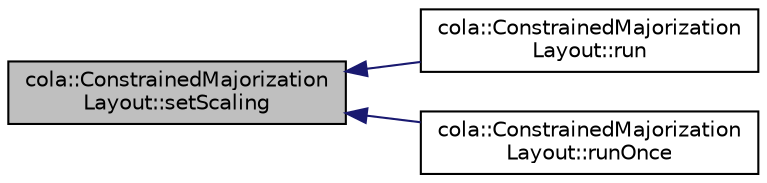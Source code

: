 digraph "cola::ConstrainedMajorizationLayout::setScaling"
{
  edge [fontname="Helvetica",fontsize="10",labelfontname="Helvetica",labelfontsize="10"];
  node [fontname="Helvetica",fontsize="10",shape=record];
  rankdir="LR";
  Node23 [label="cola::ConstrainedMajorization\lLayout::setScaling",height=0.2,width=0.4,color="black", fillcolor="grey75", style="filled", fontcolor="black"];
  Node23 -> Node24 [dir="back",color="midnightblue",fontsize="10",style="solid",fontname="Helvetica"];
  Node24 [label="cola::ConstrainedMajorization\lLayout::run",height=0.2,width=0.4,color="black", fillcolor="white", style="filled",URL="$classcola_1_1ConstrainedMajorizationLayout.html#af14ef774be2d3d08b8ea54cc19f1e904",tooltip="Implements the main layout loop, taking descent steps until stress is no-longer significantly reduced..."];
  Node23 -> Node25 [dir="back",color="midnightblue",fontsize="10",style="solid",fontname="Helvetica"];
  Node25 [label="cola::ConstrainedMajorization\lLayout::runOnce",height=0.2,width=0.4,color="black", fillcolor="white", style="filled",URL="$classcola_1_1ConstrainedMajorizationLayout.html#a1ce82962e02ca45c5496938192c9e2ab",tooltip="Same as run(), but only applies one iteration. "];
}
